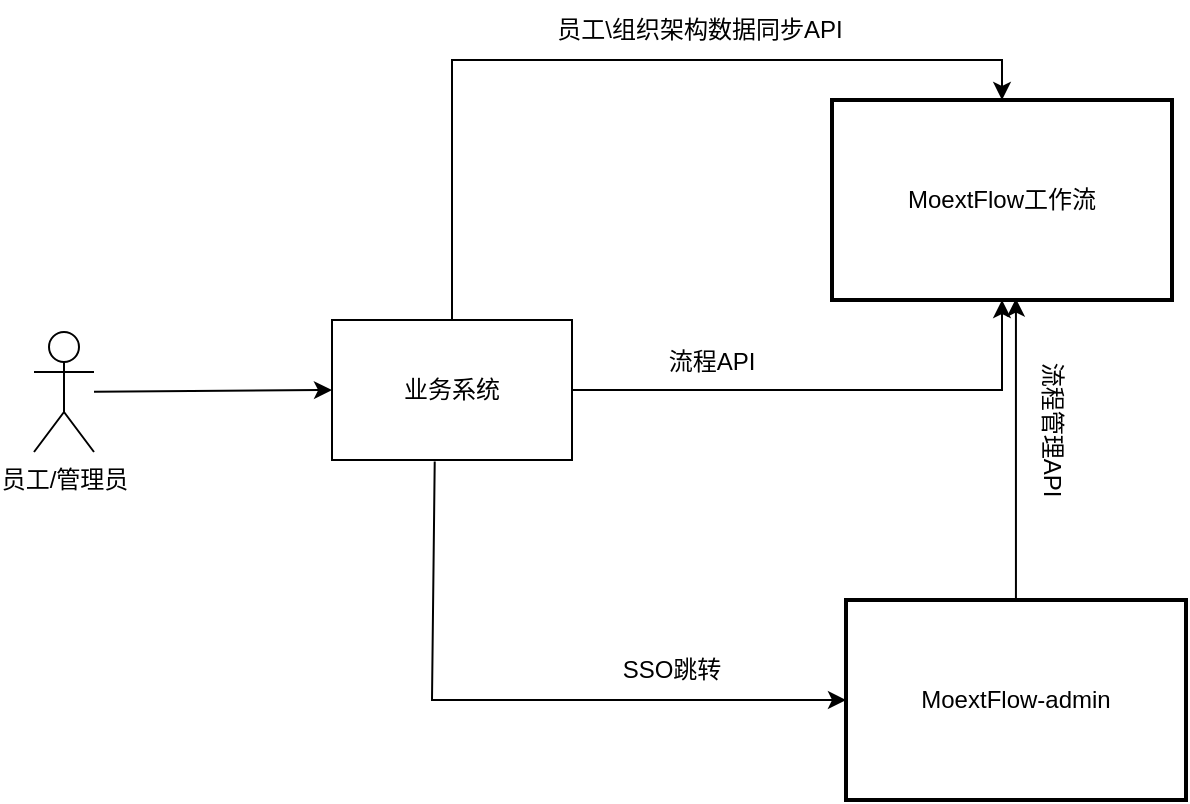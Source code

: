 <mxfile version="18.0.6" type="device"><diagram id="tn-as9fPW8UZtbekSTYK" name="第 1 页"><mxGraphModel dx="1102" dy="857" grid="1" gridSize="10" guides="1" tooltips="1" connect="1" arrows="1" fold="1" page="1" pageScale="1" pageWidth="827" pageHeight="1169" math="0" shadow="0"><root><mxCell id="0"/><mxCell id="1" parent="0"/><mxCell id="bMEF5ZWNEk4wiIGSH2Kx-16" style="edgeStyle=orthogonalEdgeStyle;rounded=0;orthogonalLoop=1;jettySize=auto;html=1;entryX=0.541;entryY=0.993;entryDx=0;entryDy=0;entryPerimeter=0;" parent="1" source="bMEF5ZWNEk4wiIGSH2Kx-2" target="bMEF5ZWNEk4wiIGSH2Kx-6" edge="1"><mxGeometry relative="1" as="geometry"/></mxCell><mxCell id="bMEF5ZWNEk4wiIGSH2Kx-2" value="MoextFlow-admin" style="rounded=0;whiteSpace=wrap;html=1;strokeWidth=2;" parent="1" vertex="1"><mxGeometry x="487" y="450" width="170" height="100" as="geometry"/></mxCell><mxCell id="bMEF5ZWNEk4wiIGSH2Kx-4" value="员工/管理员" style="shape=umlActor;verticalLabelPosition=bottom;verticalAlign=top;html=1;outlineConnect=0;" parent="1" vertex="1"><mxGeometry x="81" y="316" width="30" height="60" as="geometry"/></mxCell><mxCell id="bMEF5ZWNEk4wiIGSH2Kx-14" style="edgeStyle=orthogonalEdgeStyle;rounded=0;orthogonalLoop=1;jettySize=auto;html=1;entryX=0.5;entryY=0;entryDx=0;entryDy=0;" parent="1" source="bMEF5ZWNEk4wiIGSH2Kx-5" target="bMEF5ZWNEk4wiIGSH2Kx-6" edge="1"><mxGeometry relative="1" as="geometry"><Array as="points"><mxPoint x="290" y="180"/><mxPoint x="565" y="180"/></Array></mxGeometry></mxCell><mxCell id="bMEF5ZWNEk4wiIGSH2Kx-15" style="edgeStyle=orthogonalEdgeStyle;rounded=0;orthogonalLoop=1;jettySize=auto;html=1;entryX=0.5;entryY=1;entryDx=0;entryDy=0;" parent="1" source="bMEF5ZWNEk4wiIGSH2Kx-5" target="bMEF5ZWNEk4wiIGSH2Kx-6" edge="1"><mxGeometry relative="1" as="geometry"/></mxCell><mxCell id="bMEF5ZWNEk4wiIGSH2Kx-5" value="业务系统" style="rounded=0;whiteSpace=wrap;html=1;" parent="1" vertex="1"><mxGeometry x="230" y="310" width="120" height="70" as="geometry"/></mxCell><mxCell id="bMEF5ZWNEk4wiIGSH2Kx-6" value="MoextFlow工作流" style="rounded=0;whiteSpace=wrap;html=1;strokeWidth=2;" parent="1" vertex="1"><mxGeometry x="480" y="200" width="170" height="100" as="geometry"/></mxCell><mxCell id="bMEF5ZWNEk4wiIGSH2Kx-9" value="" style="endArrow=classic;html=1;rounded=0;entryX=0;entryY=0.5;entryDx=0;entryDy=0;" parent="1" source="bMEF5ZWNEk4wiIGSH2Kx-4" target="bMEF5ZWNEk4wiIGSH2Kx-5" edge="1"><mxGeometry width="50" height="50" relative="1" as="geometry"><mxPoint x="320" y="350" as="sourcePoint"/><mxPoint x="370" y="300" as="targetPoint"/></mxGeometry></mxCell><mxCell id="bMEF5ZWNEk4wiIGSH2Kx-13" value="" style="endArrow=classic;html=1;rounded=0;entryX=0;entryY=0.5;entryDx=0;entryDy=0;exitX=0.428;exitY=1.01;exitDx=0;exitDy=0;exitPerimeter=0;" parent="1" source="bMEF5ZWNEk4wiIGSH2Kx-5" target="bMEF5ZWNEk4wiIGSH2Kx-2" edge="1"><mxGeometry width="50" height="50" relative="1" as="geometry"><mxPoint x="320" y="350" as="sourcePoint"/><mxPoint x="370" y="300" as="targetPoint"/><Array as="points"><mxPoint x="280" y="500"/></Array></mxGeometry></mxCell><mxCell id="bMEF5ZWNEk4wiIGSH2Kx-17" value="流程管理API" style="text;html=1;strokeColor=none;fillColor=none;align=center;verticalAlign=middle;whiteSpace=wrap;rounded=0;rotation=90;" parent="1" vertex="1"><mxGeometry x="550" y="350" width="80" height="30" as="geometry"/></mxCell><mxCell id="bMEF5ZWNEk4wiIGSH2Kx-18" value="流程API" style="text;html=1;strokeColor=none;fillColor=none;align=center;verticalAlign=middle;whiteSpace=wrap;rounded=0;" parent="1" vertex="1"><mxGeometry x="380" y="316" width="80" height="30" as="geometry"/></mxCell><mxCell id="bMEF5ZWNEk4wiIGSH2Kx-19" value="员工\组织架构数据同步API" style="text;html=1;strokeColor=none;fillColor=none;align=center;verticalAlign=middle;whiteSpace=wrap;rounded=0;" parent="1" vertex="1"><mxGeometry x="339" y="150" width="150" height="30" as="geometry"/></mxCell><mxCell id="bMEF5ZWNEk4wiIGSH2Kx-20" value="SSO跳转" style="text;html=1;strokeColor=none;fillColor=none;align=center;verticalAlign=middle;whiteSpace=wrap;rounded=0;" parent="1" vertex="1"><mxGeometry x="360" y="470" width="80" height="30" as="geometry"/></mxCell></root></mxGraphModel></diagram></mxfile>